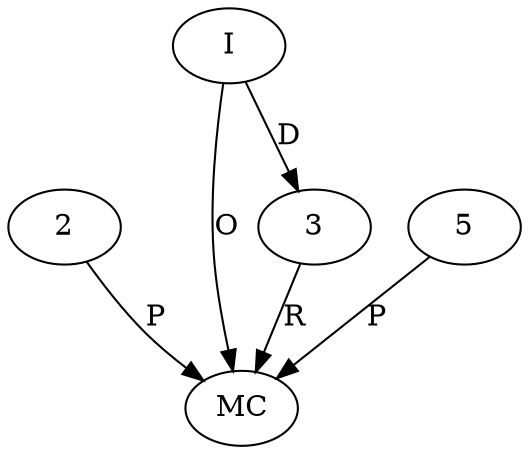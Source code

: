 digraph "AUG" {

  1 [ label="MC" s="append()" t="EqualsBuilder" l="616" ];
  2 [ t="TestObject[]" n="obj1" ];
  3 [ t="EqualsBuilder" n="dummy_" ];
  4 [ label="I" t="EqualsBuilder" l="616" ];
  5 [ t="TestObject[]" n="obj1" ];
  3 -> 1 [ label="R" ];
  2 -> 1 [ label="P" ];
  4 -> 1 [ label="O" ];
  5 -> 1 [ label="P" ];
  4 -> 3 [ label="D" ];
}
